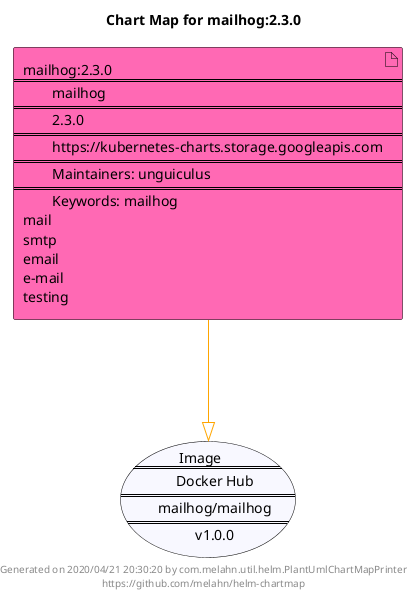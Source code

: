 @startuml
skinparam linetype ortho
skinparam backgroundColor white
skinparam usecaseBorderColor black
skinparam usecaseArrowColor LightSlateGray
skinparam artifactBorderColor black
skinparam artifactArrowColor LightSlateGray

title Chart Map for mailhog:2.3.0

'There is one referenced Helm Chart
artifact "mailhog:2.3.0\n====\n\tmailhog\n====\n\t2.3.0\n====\n\thttps://kubernetes-charts.storage.googleapis.com\n====\n\tMaintainers: unguiculus\n====\n\tKeywords: mailhog\nmail\nsmtp\nemail\ne-mail\ntesting" as mailhog_2_3_0 #HotPink

'There is one referenced Docker Image
usecase "Image\n====\n\tDocker Hub\n====\n\tmailhog/mailhog\n====\n\tv1.0.0" as mailhog_mailhog_v1_0_0 #GhostWhite

'Chart Dependencies
mailhog_2_3_0--[#orange]-|>mailhog_mailhog_v1_0_0

center footer Generated on 2020/04/21 20:30:20 by com.melahn.util.helm.PlantUmlChartMapPrinter\nhttps://github.com/melahn/helm-chartmap
@enduml
